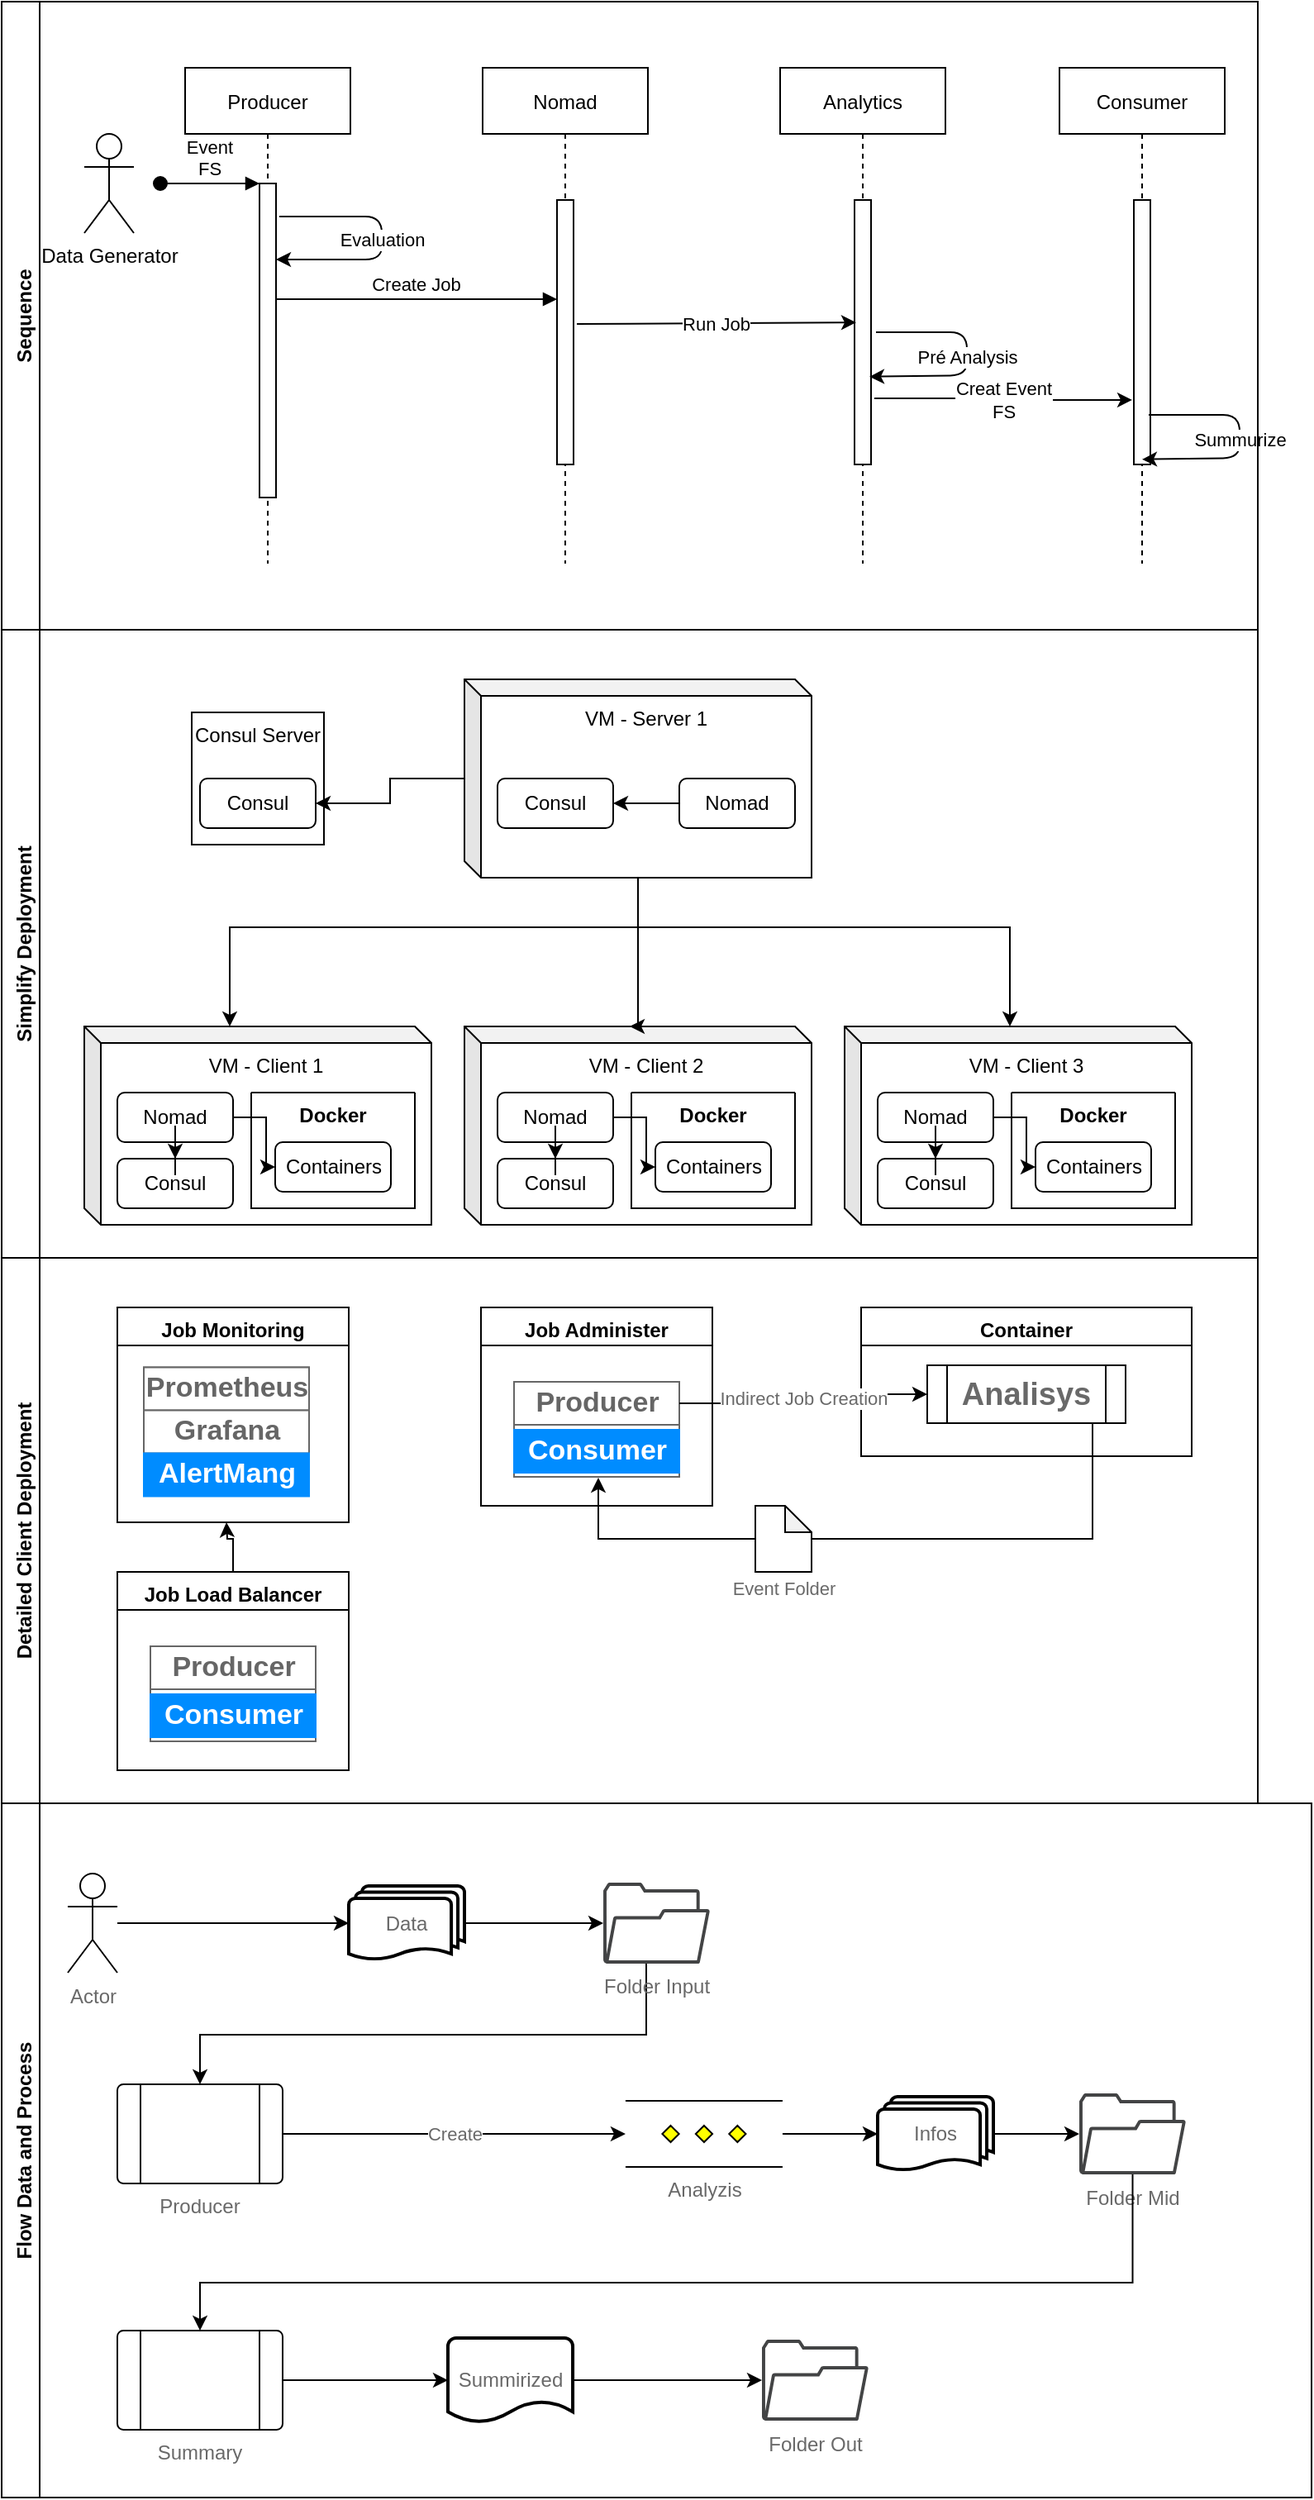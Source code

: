 <mxfile version="15.0.3" type="github">
  <diagram id="kgpKYQtTHZ0yAKxKKP6v" name="Page-1">
    <mxGraphModel dx="1422" dy="801" grid="1" gridSize="10" guides="1" tooltips="1" connect="1" arrows="1" fold="1" page="1" pageScale="1" pageWidth="850" pageHeight="1100" math="0" shadow="0">
      <root>
        <mxCell id="0" />
        <mxCell id="1" parent="0" />
        <mxCell id="3nuBFxr9cyL0pnOWT2aG-1" value="Producer" style="shape=umlLifeline;perimeter=lifelinePerimeter;container=1;collapsible=0;recursiveResize=0;rounded=0;shadow=0;strokeWidth=1;" parent="1" vertex="1">
          <mxGeometry x="151" y="100" width="100" height="300" as="geometry" />
        </mxCell>
        <mxCell id="3nuBFxr9cyL0pnOWT2aG-2" value="" style="points=[];perimeter=orthogonalPerimeter;rounded=0;shadow=0;strokeWidth=1;" parent="3nuBFxr9cyL0pnOWT2aG-1" vertex="1">
          <mxGeometry x="45" y="70" width="10" height="190" as="geometry" />
        </mxCell>
        <mxCell id="3nuBFxr9cyL0pnOWT2aG-3" value="Event&#xa;FS" style="verticalAlign=bottom;startArrow=oval;endArrow=block;startSize=8;shadow=0;strokeWidth=1;" parent="3nuBFxr9cyL0pnOWT2aG-1" target="3nuBFxr9cyL0pnOWT2aG-2" edge="1">
          <mxGeometry relative="1" as="geometry">
            <mxPoint x="-15" y="70" as="sourcePoint" />
          </mxGeometry>
        </mxCell>
        <mxCell id="UEWC-nzJQtsiGo69vwDk-11" value="Evaluation" style="endArrow=classic;html=1;exitX=1.2;exitY=0.105;exitDx=0;exitDy=0;exitPerimeter=0;entryX=1;entryY=0.242;entryDx=0;entryDy=0;entryPerimeter=0;" edge="1" parent="3nuBFxr9cyL0pnOWT2aG-1" source="3nuBFxr9cyL0pnOWT2aG-2" target="3nuBFxr9cyL0pnOWT2aG-2">
          <mxGeometry width="50" height="50" relative="1" as="geometry">
            <mxPoint x="59" y="80" as="sourcePoint" />
            <mxPoint x="109" y="30" as="targetPoint" />
            <Array as="points">
              <mxPoint x="119" y="90" />
              <mxPoint x="119" y="116" />
            </Array>
          </mxGeometry>
        </mxCell>
        <mxCell id="3nuBFxr9cyL0pnOWT2aG-5" value="Nomad" style="shape=umlLifeline;perimeter=lifelinePerimeter;container=1;collapsible=0;recursiveResize=0;rounded=0;shadow=0;strokeWidth=1;" parent="1" vertex="1">
          <mxGeometry x="331" y="100" width="100" height="300" as="geometry" />
        </mxCell>
        <mxCell id="3nuBFxr9cyL0pnOWT2aG-6" value="" style="points=[];perimeter=orthogonalPerimeter;rounded=0;shadow=0;strokeWidth=1;" parent="3nuBFxr9cyL0pnOWT2aG-5" vertex="1">
          <mxGeometry x="45" y="80" width="10" height="160" as="geometry" />
        </mxCell>
        <mxCell id="3nuBFxr9cyL0pnOWT2aG-8" value="Create Job" style="verticalAlign=bottom;endArrow=block;entryX=0;entryY=0;shadow=0;strokeWidth=1;" parent="1" edge="1">
          <mxGeometry relative="1" as="geometry">
            <mxPoint x="206" y="240.0" as="sourcePoint" />
            <mxPoint x="376" y="240.0" as="targetPoint" />
          </mxGeometry>
        </mxCell>
        <mxCell id="UEWC-nzJQtsiGo69vwDk-12" value="Creat Event&lt;br&gt;FS" style="edgeStyle=orthogonalEdgeStyle;rounded=0;orthogonalLoop=1;jettySize=auto;html=1;exitX=1.2;exitY=0.75;exitDx=0;exitDy=0;exitPerimeter=0;entryX=-0.1;entryY=0.756;entryDx=0;entryDy=0;entryPerimeter=0;" edge="1" parent="1" source="UEWC-nzJQtsiGo69vwDk-2" target="UEWC-nzJQtsiGo69vwDk-10">
          <mxGeometry relative="1" as="geometry">
            <mxPoint x="569" y="318.96" as="sourcePoint" />
            <mxPoint x="729.5" y="320.08" as="targetPoint" />
            <Array as="points" />
          </mxGeometry>
        </mxCell>
        <mxCell id="UEWC-nzJQtsiGo69vwDk-1" value="Analytics" style="shape=umlLifeline;perimeter=lifelinePerimeter;container=1;collapsible=0;recursiveResize=0;rounded=0;shadow=0;strokeWidth=1;" vertex="1" parent="1">
          <mxGeometry x="511" y="100" width="100" height="300" as="geometry" />
        </mxCell>
        <mxCell id="UEWC-nzJQtsiGo69vwDk-2" value="" style="points=[];perimeter=orthogonalPerimeter;rounded=0;shadow=0;strokeWidth=1;" vertex="1" parent="UEWC-nzJQtsiGo69vwDk-1">
          <mxGeometry x="45" y="80" width="10" height="160" as="geometry" />
        </mxCell>
        <mxCell id="UEWC-nzJQtsiGo69vwDk-13" value="Pré Analysis" style="endArrow=classic;html=1;entryX=0.54;entryY=0.623;entryDx=0;entryDy=0;entryPerimeter=0;exitX=1.3;exitY=0.5;exitDx=0;exitDy=0;exitPerimeter=0;" edge="1" parent="UEWC-nzJQtsiGo69vwDk-1" source="UEWC-nzJQtsiGo69vwDk-2" target="UEWC-nzJQtsiGo69vwDk-1">
          <mxGeometry width="50" height="50" relative="1" as="geometry">
            <mxPoint x="59" y="160" as="sourcePoint" />
            <mxPoint x="49" y="186.03" as="targetPoint" />
            <Array as="points">
              <mxPoint x="113" y="160.05" />
              <mxPoint x="113" y="186.05" />
            </Array>
          </mxGeometry>
        </mxCell>
        <mxCell id="UEWC-nzJQtsiGo69vwDk-3" value="Run Job" style="endArrow=classic;html=1;exitX=1.2;exitY=0.094;exitDx=0;exitDy=0;exitPerimeter=0;entryX=0.1;entryY=0.088;entryDx=0;entryDy=0;entryPerimeter=0;" edge="1" parent="1">
          <mxGeometry width="50" height="50" relative="1" as="geometry">
            <mxPoint x="388" y="255.04" as="sourcePoint" />
            <mxPoint x="557" y="254.08" as="targetPoint" />
          </mxGeometry>
        </mxCell>
        <mxCell id="UEWC-nzJQtsiGo69vwDk-9" value="Consumer" style="shape=umlLifeline;perimeter=lifelinePerimeter;container=1;collapsible=0;recursiveResize=0;rounded=0;shadow=0;strokeWidth=1;" vertex="1" parent="1">
          <mxGeometry x="680" y="100" width="100" height="300" as="geometry" />
        </mxCell>
        <mxCell id="UEWC-nzJQtsiGo69vwDk-10" value="" style="points=[];perimeter=orthogonalPerimeter;rounded=0;shadow=0;strokeWidth=1;" vertex="1" parent="UEWC-nzJQtsiGo69vwDk-9">
          <mxGeometry x="45" y="80" width="10" height="160" as="geometry" />
        </mxCell>
        <mxCell id="UEWC-nzJQtsiGo69vwDk-14" value="Summurize" style="endArrow=classic;html=1;entryX=0.54;entryY=0.623;entryDx=0;entryDy=0;entryPerimeter=0;exitX=1.3;exitY=0.5;exitDx=0;exitDy=0;exitPerimeter=0;" edge="1" parent="1">
          <mxGeometry width="50" height="50" relative="1" as="geometry">
            <mxPoint x="734" y="310" as="sourcePoint" />
            <mxPoint x="730" y="336.9" as="targetPoint" />
            <Array as="points">
              <mxPoint x="789" y="310.05" />
              <mxPoint x="789" y="336.05" />
            </Array>
          </mxGeometry>
        </mxCell>
        <mxCell id="UEWC-nzJQtsiGo69vwDk-15" value="Data Generator&lt;br&gt;" style="shape=umlActor;verticalLabelPosition=bottom;verticalAlign=top;html=1;outlineConnect=0;" vertex="1" parent="1">
          <mxGeometry x="90" y="140" width="30" height="60" as="geometry" />
        </mxCell>
        <mxCell id="UEWC-nzJQtsiGo69vwDk-55" value="Simplify Deployment" style="swimlane;horizontal=0;verticalAlign=top;" vertex="1" parent="1">
          <mxGeometry x="40" y="440" width="760" height="380" as="geometry" />
        </mxCell>
        <mxCell id="UEWC-nzJQtsiGo69vwDk-57" value="" style="group" vertex="1" connectable="0" parent="UEWC-nzJQtsiGo69vwDk-55">
          <mxGeometry x="50" y="30" width="670" height="330" as="geometry" />
        </mxCell>
        <mxCell id="UEWC-nzJQtsiGo69vwDk-27" value="" style="group" vertex="1" connectable="0" parent="UEWC-nzJQtsiGo69vwDk-57">
          <mxGeometry y="210" width="210" height="120" as="geometry" />
        </mxCell>
        <mxCell id="UEWC-nzJQtsiGo69vwDk-21" value="VM - Client 1" style="shape=cube;whiteSpace=wrap;html=1;boundedLbl=1;backgroundOutline=1;darkOpacity=0.05;darkOpacity2=0.1;verticalAlign=top;size=10;" vertex="1" parent="UEWC-nzJQtsiGo69vwDk-27">
          <mxGeometry width="210" height="120" as="geometry" />
        </mxCell>
        <mxCell id="UEWC-nzJQtsiGo69vwDk-17" value="Nomad" style="rounded=1;whiteSpace=wrap;html=1;" vertex="1" parent="UEWC-nzJQtsiGo69vwDk-27">
          <mxGeometry x="20" y="40" width="70" height="30" as="geometry" />
        </mxCell>
        <mxCell id="UEWC-nzJQtsiGo69vwDk-18" value="Consul" style="rounded=1;whiteSpace=wrap;html=1;" vertex="1" parent="UEWC-nzJQtsiGo69vwDk-27">
          <mxGeometry x="20" y="80" width="70" height="30" as="geometry" />
        </mxCell>
        <mxCell id="UEWC-nzJQtsiGo69vwDk-26" style="edgeStyle=orthogonalEdgeStyle;rounded=0;orthogonalLoop=1;jettySize=auto;html=1;" edge="1" parent="UEWC-nzJQtsiGo69vwDk-27" source="UEWC-nzJQtsiGo69vwDk-17" target="UEWC-nzJQtsiGo69vwDk-18">
          <mxGeometry relative="1" as="geometry" />
        </mxCell>
        <mxCell id="UEWC-nzJQtsiGo69vwDk-22" value="Docker" style="swimlane;startSize=0;verticalAlign=top;" vertex="1" parent="UEWC-nzJQtsiGo69vwDk-27">
          <mxGeometry x="101" y="40" width="99" height="70" as="geometry" />
        </mxCell>
        <mxCell id="UEWC-nzJQtsiGo69vwDk-24" value="Containers" style="rounded=1;whiteSpace=wrap;html=1;" vertex="1" parent="UEWC-nzJQtsiGo69vwDk-22">
          <mxGeometry x="14.5" y="30" width="70" height="30" as="geometry" />
        </mxCell>
        <mxCell id="UEWC-nzJQtsiGo69vwDk-25" value="" style="edgeStyle=orthogonalEdgeStyle;rounded=0;orthogonalLoop=1;jettySize=auto;html=1;" edge="1" parent="UEWC-nzJQtsiGo69vwDk-27" source="UEWC-nzJQtsiGo69vwDk-17" target="UEWC-nzJQtsiGo69vwDk-24">
          <mxGeometry relative="1" as="geometry" />
        </mxCell>
        <mxCell id="UEWC-nzJQtsiGo69vwDk-28" value="" style="group" vertex="1" connectable="0" parent="UEWC-nzJQtsiGo69vwDk-57">
          <mxGeometry x="230" y="210" width="210" height="120" as="geometry" />
        </mxCell>
        <mxCell id="UEWC-nzJQtsiGo69vwDk-29" value="VM - Client 2" style="shape=cube;whiteSpace=wrap;html=1;boundedLbl=1;backgroundOutline=1;darkOpacity=0.05;darkOpacity2=0.1;verticalAlign=top;size=10;" vertex="1" parent="UEWC-nzJQtsiGo69vwDk-28">
          <mxGeometry width="210" height="120" as="geometry" />
        </mxCell>
        <mxCell id="UEWC-nzJQtsiGo69vwDk-30" value="Nomad" style="rounded=1;whiteSpace=wrap;html=1;" vertex="1" parent="UEWC-nzJQtsiGo69vwDk-28">
          <mxGeometry x="20" y="40" width="70" height="30" as="geometry" />
        </mxCell>
        <mxCell id="UEWC-nzJQtsiGo69vwDk-31" value="Consul" style="rounded=1;whiteSpace=wrap;html=1;" vertex="1" parent="UEWC-nzJQtsiGo69vwDk-28">
          <mxGeometry x="20" y="80" width="70" height="30" as="geometry" />
        </mxCell>
        <mxCell id="UEWC-nzJQtsiGo69vwDk-32" style="edgeStyle=orthogonalEdgeStyle;rounded=0;orthogonalLoop=1;jettySize=auto;html=1;" edge="1" parent="UEWC-nzJQtsiGo69vwDk-28" source="UEWC-nzJQtsiGo69vwDk-30" target="UEWC-nzJQtsiGo69vwDk-31">
          <mxGeometry relative="1" as="geometry" />
        </mxCell>
        <mxCell id="UEWC-nzJQtsiGo69vwDk-33" value="Docker" style="swimlane;startSize=0;verticalAlign=top;" vertex="1" parent="UEWC-nzJQtsiGo69vwDk-28">
          <mxGeometry x="101" y="40" width="99" height="70" as="geometry" />
        </mxCell>
        <mxCell id="UEWC-nzJQtsiGo69vwDk-34" value="Containers" style="rounded=1;whiteSpace=wrap;html=1;" vertex="1" parent="UEWC-nzJQtsiGo69vwDk-33">
          <mxGeometry x="14.5" y="30" width="70" height="30" as="geometry" />
        </mxCell>
        <mxCell id="UEWC-nzJQtsiGo69vwDk-35" value="" style="edgeStyle=orthogonalEdgeStyle;rounded=0;orthogonalLoop=1;jettySize=auto;html=1;" edge="1" parent="UEWC-nzJQtsiGo69vwDk-28" source="UEWC-nzJQtsiGo69vwDk-30" target="UEWC-nzJQtsiGo69vwDk-34">
          <mxGeometry relative="1" as="geometry" />
        </mxCell>
        <mxCell id="UEWC-nzJQtsiGo69vwDk-36" value="" style="group" vertex="1" connectable="0" parent="UEWC-nzJQtsiGo69vwDk-57">
          <mxGeometry x="460" y="210" width="210" height="120" as="geometry" />
        </mxCell>
        <mxCell id="UEWC-nzJQtsiGo69vwDk-37" value="VM - Client 3" style="shape=cube;whiteSpace=wrap;html=1;boundedLbl=1;backgroundOutline=1;darkOpacity=0.05;darkOpacity2=0.1;verticalAlign=top;size=10;" vertex="1" parent="UEWC-nzJQtsiGo69vwDk-36">
          <mxGeometry width="210" height="120" as="geometry" />
        </mxCell>
        <mxCell id="UEWC-nzJQtsiGo69vwDk-38" value="Nomad" style="rounded=1;whiteSpace=wrap;html=1;" vertex="1" parent="UEWC-nzJQtsiGo69vwDk-36">
          <mxGeometry x="20" y="40" width="70" height="30" as="geometry" />
        </mxCell>
        <mxCell id="UEWC-nzJQtsiGo69vwDk-39" value="Consul" style="rounded=1;whiteSpace=wrap;html=1;" vertex="1" parent="UEWC-nzJQtsiGo69vwDk-36">
          <mxGeometry x="20" y="80" width="70" height="30" as="geometry" />
        </mxCell>
        <mxCell id="UEWC-nzJQtsiGo69vwDk-40" style="edgeStyle=orthogonalEdgeStyle;rounded=0;orthogonalLoop=1;jettySize=auto;html=1;" edge="1" parent="UEWC-nzJQtsiGo69vwDk-36" source="UEWC-nzJQtsiGo69vwDk-38" target="UEWC-nzJQtsiGo69vwDk-39">
          <mxGeometry relative="1" as="geometry" />
        </mxCell>
        <mxCell id="UEWC-nzJQtsiGo69vwDk-41" value="Docker" style="swimlane;startSize=0;verticalAlign=top;" vertex="1" parent="UEWC-nzJQtsiGo69vwDk-36">
          <mxGeometry x="101" y="40" width="99" height="70" as="geometry" />
        </mxCell>
        <mxCell id="UEWC-nzJQtsiGo69vwDk-42" value="Containers" style="rounded=1;whiteSpace=wrap;html=1;" vertex="1" parent="UEWC-nzJQtsiGo69vwDk-41">
          <mxGeometry x="14.5" y="30" width="70" height="30" as="geometry" />
        </mxCell>
        <mxCell id="UEWC-nzJQtsiGo69vwDk-43" value="" style="edgeStyle=orthogonalEdgeStyle;rounded=0;orthogonalLoop=1;jettySize=auto;html=1;" edge="1" parent="UEWC-nzJQtsiGo69vwDk-36" source="UEWC-nzJQtsiGo69vwDk-38" target="UEWC-nzJQtsiGo69vwDk-42">
          <mxGeometry relative="1" as="geometry" />
        </mxCell>
        <mxCell id="UEWC-nzJQtsiGo69vwDk-44" value="" style="group" vertex="1" connectable="0" parent="UEWC-nzJQtsiGo69vwDk-57">
          <mxGeometry x="230" width="210" height="120" as="geometry" />
        </mxCell>
        <mxCell id="UEWC-nzJQtsiGo69vwDk-45" value="VM - Server 1" style="shape=cube;whiteSpace=wrap;html=1;boundedLbl=1;backgroundOutline=1;darkOpacity=0.05;darkOpacity2=0.1;verticalAlign=top;size=10;" vertex="1" parent="UEWC-nzJQtsiGo69vwDk-44">
          <mxGeometry width="210" height="120" as="geometry" />
        </mxCell>
        <mxCell id="UEWC-nzJQtsiGo69vwDk-46" value="Nomad" style="rounded=1;whiteSpace=wrap;html=1;" vertex="1" parent="UEWC-nzJQtsiGo69vwDk-44">
          <mxGeometry x="130" y="60" width="70" height="30" as="geometry" />
        </mxCell>
        <mxCell id="UEWC-nzJQtsiGo69vwDk-47" value="Consul" style="rounded=1;whiteSpace=wrap;html=1;" vertex="1" parent="UEWC-nzJQtsiGo69vwDk-44">
          <mxGeometry x="20" y="60" width="70" height="30" as="geometry" />
        </mxCell>
        <mxCell id="UEWC-nzJQtsiGo69vwDk-48" style="edgeStyle=orthogonalEdgeStyle;rounded=0;orthogonalLoop=1;jettySize=auto;html=1;" edge="1" parent="UEWC-nzJQtsiGo69vwDk-44" source="UEWC-nzJQtsiGo69vwDk-46" target="UEWC-nzJQtsiGo69vwDk-47">
          <mxGeometry relative="1" as="geometry" />
        </mxCell>
        <mxCell id="UEWC-nzJQtsiGo69vwDk-52" style="edgeStyle=orthogonalEdgeStyle;rounded=0;orthogonalLoop=1;jettySize=auto;html=1;entryX=0.419;entryY=0;entryDx=0;entryDy=0;entryPerimeter=0;" edge="1" parent="UEWC-nzJQtsiGo69vwDk-57" source="UEWC-nzJQtsiGo69vwDk-45" target="UEWC-nzJQtsiGo69vwDk-21">
          <mxGeometry relative="1" as="geometry">
            <Array as="points">
              <mxPoint x="335" y="150" />
              <mxPoint x="88" y="150" />
            </Array>
          </mxGeometry>
        </mxCell>
        <mxCell id="UEWC-nzJQtsiGo69vwDk-53" style="edgeStyle=orthogonalEdgeStyle;rounded=0;orthogonalLoop=1;jettySize=auto;html=1;entryX=0;entryY=0;entryDx=100;entryDy=0;entryPerimeter=0;" edge="1" parent="UEWC-nzJQtsiGo69vwDk-57" source="UEWC-nzJQtsiGo69vwDk-45" target="UEWC-nzJQtsiGo69vwDk-29">
          <mxGeometry relative="1" as="geometry">
            <Array as="points">
              <mxPoint x="335" y="210" />
            </Array>
          </mxGeometry>
        </mxCell>
        <mxCell id="UEWC-nzJQtsiGo69vwDk-54" style="edgeStyle=orthogonalEdgeStyle;rounded=0;orthogonalLoop=1;jettySize=auto;html=1;entryX=0;entryY=0;entryDx=100;entryDy=0;entryPerimeter=0;" edge="1" parent="UEWC-nzJQtsiGo69vwDk-57" source="UEWC-nzJQtsiGo69vwDk-45" target="UEWC-nzJQtsiGo69vwDk-37">
          <mxGeometry relative="1" as="geometry">
            <Array as="points">
              <mxPoint x="335" y="150" />
              <mxPoint x="560" y="150" />
            </Array>
          </mxGeometry>
        </mxCell>
        <mxCell id="UEWC-nzJQtsiGo69vwDk-58" value="Consul Server" style="whiteSpace=wrap;html=1;aspect=fixed;verticalAlign=top;" vertex="1" parent="UEWC-nzJQtsiGo69vwDk-57">
          <mxGeometry x="65" y="20" width="80" height="80" as="geometry" />
        </mxCell>
        <mxCell id="UEWC-nzJQtsiGo69vwDk-59" value="Consul" style="rounded=1;whiteSpace=wrap;html=1;" vertex="1" parent="UEWC-nzJQtsiGo69vwDk-57">
          <mxGeometry x="70" y="60" width="70" height="30" as="geometry" />
        </mxCell>
        <mxCell id="UEWC-nzJQtsiGo69vwDk-60" value="" style="edgeStyle=orthogonalEdgeStyle;rounded=0;orthogonalLoop=1;jettySize=auto;html=1;" edge="1" parent="UEWC-nzJQtsiGo69vwDk-57" source="UEWC-nzJQtsiGo69vwDk-45" target="UEWC-nzJQtsiGo69vwDk-59">
          <mxGeometry relative="1" as="geometry" />
        </mxCell>
        <mxCell id="UEWC-nzJQtsiGo69vwDk-56" value="Detailed Client Deployment" style="swimlane;horizontal=0;verticalAlign=top;" vertex="1" parent="1">
          <mxGeometry x="40" y="820" width="760" height="330" as="geometry" />
        </mxCell>
        <mxCell id="UEWC-nzJQtsiGo69vwDk-61" value="Job Monitoring" style="swimlane;verticalAlign=top;" vertex="1" parent="UEWC-nzJQtsiGo69vwDk-56">
          <mxGeometry x="70" y="30" width="140" height="130" as="geometry" />
        </mxCell>
        <mxCell id="UEWC-nzJQtsiGo69vwDk-62" value="" style="strokeWidth=1;shadow=0;dashed=0;align=center;html=1;shape=mxgraph.mockup.containers.rrect;rSize=0;strokeColor=#666666;" vertex="1" parent="UEWC-nzJQtsiGo69vwDk-61">
          <mxGeometry x="16" y="36.25" width="100" height="75" as="geometry" />
        </mxCell>
        <mxCell id="UEWC-nzJQtsiGo69vwDk-63" value="Prometheus" style="strokeColor=inherit;fillColor=inherit;gradientColor=inherit;strokeWidth=1;shadow=0;dashed=0;align=center;html=1;shape=mxgraph.mockup.containers.rrect;rSize=0;fontSize=17;fontColor=#666666;fontStyle=1;resizeWidth=1;" vertex="1" parent="UEWC-nzJQtsiGo69vwDk-62">
          <mxGeometry width="100" height="26" relative="1" as="geometry" />
        </mxCell>
        <mxCell id="UEWC-nzJQtsiGo69vwDk-64" value="Grafana" style="strokeColor=inherit;fillColor=inherit;gradientColor=inherit;strokeWidth=1;shadow=0;dashed=0;align=center;html=1;shape=mxgraph.mockup.containers.rrect;rSize=0;fontSize=17;fontColor=#666666;fontStyle=1;resizeWidth=1;" vertex="1" parent="UEWC-nzJQtsiGo69vwDk-62">
          <mxGeometry width="100" height="26" relative="1" as="geometry">
            <mxPoint y="26" as="offset" />
          </mxGeometry>
        </mxCell>
        <mxCell id="UEWC-nzJQtsiGo69vwDk-65" value="AlertMang" style="strokeWidth=1;shadow=0;dashed=0;align=center;html=1;shape=mxgraph.mockup.containers.rrect;rSize=0;fontSize=17;fontColor=#ffffff;fontStyle=1;fillColor=#008cff;strokeColor=#008cff;resizeWidth=1;" vertex="1" parent="UEWC-nzJQtsiGo69vwDk-62">
          <mxGeometry width="100" height="26" relative="1" as="geometry">
            <mxPoint y="52" as="offset" />
          </mxGeometry>
        </mxCell>
        <mxCell id="UEWC-nzJQtsiGo69vwDk-67" value="Job Administer" style="swimlane;verticalAlign=top;" vertex="1" parent="UEWC-nzJQtsiGo69vwDk-56">
          <mxGeometry x="290" y="30" width="140" height="120" as="geometry" />
        </mxCell>
        <mxCell id="UEWC-nzJQtsiGo69vwDk-68" value="" style="strokeWidth=1;shadow=0;dashed=0;align=center;html=1;shape=mxgraph.mockup.containers.rrect;rSize=0;strokeColor=#666666;" vertex="1" parent="UEWC-nzJQtsiGo69vwDk-67">
          <mxGeometry x="20" y="45" width="100" height="57.5" as="geometry" />
        </mxCell>
        <mxCell id="UEWC-nzJQtsiGo69vwDk-69" value="Producer" style="strokeColor=inherit;fillColor=inherit;gradientColor=inherit;strokeWidth=1;shadow=0;dashed=0;align=center;html=1;shape=mxgraph.mockup.containers.rrect;rSize=0;fontSize=17;fontColor=#666666;fontStyle=1;resizeWidth=1;" vertex="1" parent="UEWC-nzJQtsiGo69vwDk-68">
          <mxGeometry width="100" height="26" relative="1" as="geometry" />
        </mxCell>
        <mxCell id="UEWC-nzJQtsiGo69vwDk-71" value="Consumer" style="strokeWidth=1;shadow=0;dashed=0;align=center;html=1;shape=mxgraph.mockup.containers.rrect;rSize=0;fontSize=17;fontColor=#ffffff;fontStyle=1;fillColor=#008cff;strokeColor=#008cff;resizeWidth=1;" vertex="1" parent="UEWC-nzJQtsiGo69vwDk-68">
          <mxGeometry width="100" height="26" relative="1" as="geometry">
            <mxPoint y="29" as="offset" />
          </mxGeometry>
        </mxCell>
        <mxCell id="UEWC-nzJQtsiGo69vwDk-76" value="" style="edgeStyle=orthogonalEdgeStyle;rounded=0;orthogonalLoop=1;jettySize=auto;html=1;" edge="1" parent="UEWC-nzJQtsiGo69vwDk-56" source="UEWC-nzJQtsiGo69vwDk-72">
          <mxGeometry relative="1" as="geometry">
            <mxPoint x="136" y="160" as="targetPoint" />
          </mxGeometry>
        </mxCell>
        <mxCell id="UEWC-nzJQtsiGo69vwDk-72" value="Job Load Balancer" style="swimlane;verticalAlign=top;" vertex="1" parent="UEWC-nzJQtsiGo69vwDk-56">
          <mxGeometry x="70" y="190" width="140" height="120" as="geometry" />
        </mxCell>
        <mxCell id="UEWC-nzJQtsiGo69vwDk-73" value="" style="strokeWidth=1;shadow=0;dashed=0;align=center;html=1;shape=mxgraph.mockup.containers.rrect;rSize=0;strokeColor=#666666;" vertex="1" parent="UEWC-nzJQtsiGo69vwDk-72">
          <mxGeometry x="20" y="45" width="100" height="57.5" as="geometry" />
        </mxCell>
        <mxCell id="UEWC-nzJQtsiGo69vwDk-74" value="Producer" style="strokeColor=inherit;fillColor=inherit;gradientColor=inherit;strokeWidth=1;shadow=0;dashed=0;align=center;html=1;shape=mxgraph.mockup.containers.rrect;rSize=0;fontSize=17;fontColor=#666666;fontStyle=1;resizeWidth=1;" vertex="1" parent="UEWC-nzJQtsiGo69vwDk-73">
          <mxGeometry width="100" height="26" relative="1" as="geometry" />
        </mxCell>
        <mxCell id="UEWC-nzJQtsiGo69vwDk-75" value="Consumer" style="strokeWidth=1;shadow=0;dashed=0;align=center;html=1;shape=mxgraph.mockup.containers.rrect;rSize=0;fontSize=17;fontColor=#ffffff;fontStyle=1;fillColor=#008cff;strokeColor=#008cff;resizeWidth=1;" vertex="1" parent="UEWC-nzJQtsiGo69vwDk-73">
          <mxGeometry width="100" height="26" relative="1" as="geometry">
            <mxPoint y="29" as="offset" />
          </mxGeometry>
        </mxCell>
        <mxCell id="UEWC-nzJQtsiGo69vwDk-77" value="Container" style="swimlane;verticalAlign=top;" vertex="1" parent="UEWC-nzJQtsiGo69vwDk-56">
          <mxGeometry x="520" y="30" width="200" height="90" as="geometry" />
        </mxCell>
        <mxCell id="UEWC-nzJQtsiGo69vwDk-78" value="&lt;b&gt;&lt;font style=&quot;font-size: 19px&quot;&gt;Analisys&lt;/font&gt;&lt;/b&gt;" style="shape=process;whiteSpace=wrap;html=1;backgroundOutline=1;verticalAlign=top;fontColor=#696969;" vertex="1" parent="UEWC-nzJQtsiGo69vwDk-77">
          <mxGeometry x="40" y="35" width="120" height="35" as="geometry" />
        </mxCell>
        <mxCell id="UEWC-nzJQtsiGo69vwDk-81" value="Event Folder" style="edgeStyle=orthogonalEdgeStyle;rounded=0;orthogonalLoop=1;jettySize=auto;html=1;entryX=0.51;entryY=1.115;entryDx=0;entryDy=0;entryPerimeter=0;fontColor=#696969;startArrow=none;" edge="1" parent="UEWC-nzJQtsiGo69vwDk-56" source="UEWC-nzJQtsiGo69vwDk-84" target="UEWC-nzJQtsiGo69vwDk-71">
          <mxGeometry x="-1" y="34" relative="1" as="geometry">
            <Array as="points" />
            <mxPoint x="17" y="-4" as="offset" />
          </mxGeometry>
        </mxCell>
        <mxCell id="UEWC-nzJQtsiGo69vwDk-83" value="Indirect Job Creation" style="edgeStyle=orthogonalEdgeStyle;rounded=0;orthogonalLoop=1;jettySize=auto;html=1;fontColor=#696969;" edge="1" parent="UEWC-nzJQtsiGo69vwDk-56" source="UEWC-nzJQtsiGo69vwDk-69" target="UEWC-nzJQtsiGo69vwDk-78">
          <mxGeometry relative="1" as="geometry" />
        </mxCell>
        <mxCell id="UEWC-nzJQtsiGo69vwDk-84" value="" style="shape=note;whiteSpace=wrap;html=1;backgroundOutline=1;darkOpacity=0.05;fontColor=#696969;verticalAlign=top;size=16;" vertex="1" parent="UEWC-nzJQtsiGo69vwDk-56">
          <mxGeometry x="456" y="150" width="34" height="40" as="geometry" />
        </mxCell>
        <mxCell id="UEWC-nzJQtsiGo69vwDk-85" value="" style="edgeStyle=orthogonalEdgeStyle;rounded=0;orthogonalLoop=1;jettySize=auto;html=1;entryX=0;entryY=0;entryDx=34;entryDy=28;entryPerimeter=0;fontColor=#696969;endArrow=none;" edge="1" parent="UEWC-nzJQtsiGo69vwDk-56" source="UEWC-nzJQtsiGo69vwDk-78" target="UEWC-nzJQtsiGo69vwDk-84">
          <mxGeometry relative="1" as="geometry">
            <mxPoint x="660" y="920" as="sourcePoint" />
            <mxPoint x="401" y="952.99" as="targetPoint" />
            <Array as="points">
              <mxPoint x="660" y="170" />
              <mxPoint x="490" y="170" />
            </Array>
          </mxGeometry>
        </mxCell>
        <mxCell id="UEWC-nzJQtsiGo69vwDk-86" value="Flow Data and Process" style="swimlane;horizontal=0;verticalAlign=top;" vertex="1" parent="1">
          <mxGeometry x="40" y="1150" width="792.5" height="420" as="geometry" />
        </mxCell>
        <mxCell id="UEWC-nzJQtsiGo69vwDk-116" value="" style="edgeStyle=orthogonalEdgeStyle;rounded=0;orthogonalLoop=1;jettySize=auto;html=1;fontColor=#696969;" edge="1" parent="UEWC-nzJQtsiGo69vwDk-86" source="UEWC-nzJQtsiGo69vwDk-107" target="UEWC-nzJQtsiGo69vwDk-114">
          <mxGeometry relative="1" as="geometry" />
        </mxCell>
        <mxCell id="UEWC-nzJQtsiGo69vwDk-107" value="Actor" style="shape=umlActor;verticalLabelPosition=bottom;verticalAlign=top;html=1;outlineConnect=0;fontColor=#696969;" vertex="1" parent="UEWC-nzJQtsiGo69vwDk-86">
          <mxGeometry x="40" y="42.5" width="30" height="60" as="geometry" />
        </mxCell>
        <mxCell id="UEWC-nzJQtsiGo69vwDk-112" style="edgeStyle=orthogonalEdgeStyle;rounded=0;orthogonalLoop=1;jettySize=auto;html=1;fontColor=#696969;startArrow=none;" edge="1" parent="UEWC-nzJQtsiGo69vwDk-86" source="UEWC-nzJQtsiGo69vwDk-114" target="UEWC-nzJQtsiGo69vwDk-111">
          <mxGeometry relative="1" as="geometry">
            <mxPoint x="170" y="80" as="sourcePoint" />
          </mxGeometry>
        </mxCell>
        <mxCell id="UEWC-nzJQtsiGo69vwDk-117" value="" style="edgeStyle=orthogonalEdgeStyle;rounded=0;orthogonalLoop=1;jettySize=auto;html=1;fontColor=#696969;" edge="1" parent="UEWC-nzJQtsiGo69vwDk-86" source="UEWC-nzJQtsiGo69vwDk-111" target="UEWC-nzJQtsiGo69vwDk-113">
          <mxGeometry relative="1" as="geometry">
            <Array as="points">
              <mxPoint x="390" y="140" />
              <mxPoint x="120" y="140" />
            </Array>
          </mxGeometry>
        </mxCell>
        <mxCell id="UEWC-nzJQtsiGo69vwDk-111" value="Folder Input" style="pointerEvents=1;shadow=0;dashed=0;html=1;strokeColor=none;fillColor=#434445;aspect=fixed;labelPosition=center;verticalLabelPosition=bottom;verticalAlign=top;align=center;outlineConnect=0;shape=mxgraph.vvd.folder;fontColor=#696969;" vertex="1" parent="UEWC-nzJQtsiGo69vwDk-86">
          <mxGeometry x="364.02" y="48" width="64.47" height="49" as="geometry" />
        </mxCell>
        <mxCell id="UEWC-nzJQtsiGo69vwDk-114" value="Data" style="strokeWidth=2;html=1;shape=mxgraph.flowchart.multi-document;whiteSpace=wrap;fontColor=#696969;verticalAlign=middle;" vertex="1" parent="UEWC-nzJQtsiGo69vwDk-86">
          <mxGeometry x="210" y="50" width="70" height="45" as="geometry" />
        </mxCell>
        <mxCell id="UEWC-nzJQtsiGo69vwDk-119" value="Create" style="edgeStyle=orthogonalEdgeStyle;rounded=0;orthogonalLoop=1;jettySize=auto;html=1;fontColor=#696969;" edge="1" parent="UEWC-nzJQtsiGo69vwDk-86" source="UEWC-nzJQtsiGo69vwDk-113" target="UEWC-nzJQtsiGo69vwDk-118">
          <mxGeometry relative="1" as="geometry" />
        </mxCell>
        <mxCell id="UEWC-nzJQtsiGo69vwDk-113" value="Producer" style="verticalLabelPosition=bottom;verticalAlign=top;html=1;shape=process;whiteSpace=wrap;rounded=1;size=0.14;arcSize=6;fontColor=#696969;" vertex="1" parent="UEWC-nzJQtsiGo69vwDk-86">
          <mxGeometry x="70" y="170" width="100" height="60" as="geometry" />
        </mxCell>
        <mxCell id="UEWC-nzJQtsiGo69vwDk-127" value="" style="edgeStyle=orthogonalEdgeStyle;rounded=0;orthogonalLoop=1;jettySize=auto;html=1;fontColor=#696969;" edge="1" parent="UEWC-nzJQtsiGo69vwDk-86" source="UEWC-nzJQtsiGo69vwDk-118" target="UEWC-nzJQtsiGo69vwDk-126">
          <mxGeometry relative="1" as="geometry" />
        </mxCell>
        <mxCell id="UEWC-nzJQtsiGo69vwDk-118" value="Analyzis" style="verticalLabelPosition=bottom;verticalAlign=top;html=1;shape=mxgraph.flowchart.parallel_mode;pointerEvents=1;fontColor=#696969;" vertex="1" parent="UEWC-nzJQtsiGo69vwDk-86">
          <mxGeometry x="377.47" y="180" width="95" height="40" as="geometry" />
        </mxCell>
        <mxCell id="UEWC-nzJQtsiGo69vwDk-125" value="Folder Mid" style="pointerEvents=1;shadow=0;dashed=0;html=1;strokeColor=none;fillColor=#434445;aspect=fixed;labelPosition=center;verticalLabelPosition=bottom;verticalAlign=top;align=center;outlineConnect=0;shape=mxgraph.vvd.folder;fontColor=#696969;" vertex="1" parent="UEWC-nzJQtsiGo69vwDk-86">
          <mxGeometry x="652" y="175.5" width="64.47" height="49" as="geometry" />
        </mxCell>
        <mxCell id="UEWC-nzJQtsiGo69vwDk-126" value="Infos" style="strokeWidth=2;html=1;shape=mxgraph.flowchart.multi-document;whiteSpace=wrap;fontColor=#696969;verticalAlign=middle;" vertex="1" parent="UEWC-nzJQtsiGo69vwDk-86">
          <mxGeometry x="530" y="177.5" width="70" height="45" as="geometry" />
        </mxCell>
        <mxCell id="UEWC-nzJQtsiGo69vwDk-124" style="edgeStyle=orthogonalEdgeStyle;rounded=0;orthogonalLoop=1;jettySize=auto;html=1;fontColor=#696969;startArrow=none;" edge="1" parent="UEWC-nzJQtsiGo69vwDk-86" source="UEWC-nzJQtsiGo69vwDk-126" target="UEWC-nzJQtsiGo69vwDk-125">
          <mxGeometry relative="1" as="geometry">
            <mxPoint x="540" y="-942.5" as="sourcePoint" />
          </mxGeometry>
        </mxCell>
        <mxCell id="UEWC-nzJQtsiGo69vwDk-129" value="Folder Out" style="pointerEvents=1;shadow=0;dashed=0;html=1;strokeColor=none;fillColor=#434445;aspect=fixed;labelPosition=center;verticalLabelPosition=bottom;verticalAlign=top;align=center;outlineConnect=0;shape=mxgraph.vvd.folder;fontColor=#696969;" vertex="1" parent="UEWC-nzJQtsiGo69vwDk-86">
          <mxGeometry x="460" y="324.5" width="64.47" height="49" as="geometry" />
        </mxCell>
        <mxCell id="UEWC-nzJQtsiGo69vwDk-133" value="" style="edgeStyle=orthogonalEdgeStyle;rounded=0;orthogonalLoop=1;jettySize=auto;html=1;fontColor=#696969;" edge="1" parent="UEWC-nzJQtsiGo69vwDk-86" source="UEWC-nzJQtsiGo69vwDk-132" target="UEWC-nzJQtsiGo69vwDk-129">
          <mxGeometry relative="1" as="geometry" />
        </mxCell>
        <mxCell id="UEWC-nzJQtsiGo69vwDk-132" value="Summirized" style="strokeWidth=2;html=1;shape=mxgraph.flowchart.document2;whiteSpace=wrap;size=0.25;fontColor=#696969;verticalAlign=middle;" vertex="1" parent="UEWC-nzJQtsiGo69vwDk-86">
          <mxGeometry x="270" y="323.5" width="75.53" height="51" as="geometry" />
        </mxCell>
        <mxCell id="UEWC-nzJQtsiGo69vwDk-134" style="edgeStyle=orthogonalEdgeStyle;rounded=0;orthogonalLoop=1;jettySize=auto;html=1;fontColor=#696969;" edge="1" parent="1" source="UEWC-nzJQtsiGo69vwDk-123" target="UEWC-nzJQtsiGo69vwDk-132">
          <mxGeometry relative="1" as="geometry" />
        </mxCell>
        <mxCell id="UEWC-nzJQtsiGo69vwDk-123" value="Summary" style="verticalLabelPosition=bottom;verticalAlign=top;html=1;shape=process;whiteSpace=wrap;rounded=1;size=0.14;arcSize=6;fontColor=#696969;" vertex="1" parent="1">
          <mxGeometry x="110" y="1469" width="100" height="60" as="geometry" />
        </mxCell>
        <mxCell id="UEWC-nzJQtsiGo69vwDk-128" style="edgeStyle=orthogonalEdgeStyle;rounded=0;orthogonalLoop=1;jettySize=auto;html=1;fontColor=#696969;" edge="1" parent="1" source="UEWC-nzJQtsiGo69vwDk-125" target="UEWC-nzJQtsiGo69vwDk-123">
          <mxGeometry relative="1" as="geometry">
            <Array as="points">
              <mxPoint x="724" y="1440" />
              <mxPoint x="160" y="1440" />
            </Array>
          </mxGeometry>
        </mxCell>
        <mxCell id="UEWC-nzJQtsiGo69vwDk-135" value="Sequence" style="swimlane;horizontal=0;verticalAlign=top;" vertex="1" parent="1">
          <mxGeometry x="40" y="60" width="760" height="380" as="geometry" />
        </mxCell>
      </root>
    </mxGraphModel>
  </diagram>
</mxfile>
